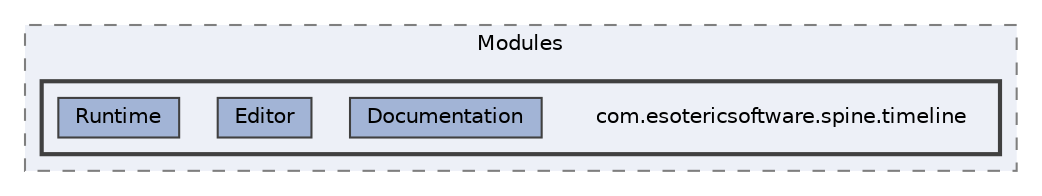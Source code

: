 digraph "external/spine-runtimes/spine-unity/Modules/com.esotericsoftware.spine.timeline"
{
 // LATEX_PDF_SIZE
  bgcolor="transparent";
  edge [fontname=Helvetica,fontsize=10,labelfontname=Helvetica,labelfontsize=10];
  node [fontname=Helvetica,fontsize=10,shape=box,height=0.2,width=0.4];
  compound=true
  subgraph clusterdir_b5ddb135aaeb8f677ad1cfcd131ced50 {
    graph [ bgcolor="#edf0f7", pencolor="grey50", label="Modules", fontname=Helvetica,fontsize=10 style="filled,dashed", URL="dir_b5ddb135aaeb8f677ad1cfcd131ced50.html",tooltip=""]
  subgraph clusterdir_7e3159bd71563cfcac4677310fb89fb1 {
    graph [ bgcolor="#edf0f7", pencolor="grey25", label="", fontname=Helvetica,fontsize=10 style="filled,bold", URL="dir_7e3159bd71563cfcac4677310fb89fb1.html",tooltip=""]
    dir_7e3159bd71563cfcac4677310fb89fb1 [shape=plaintext, label="com.esotericsoftware.spine.timeline"];
  dir_49349aa74b34c7f856df1a6ee29bd9f4 [label="Documentation", fillcolor="#a2b4d6", color="grey25", style="filled", URL="dir_49349aa74b34c7f856df1a6ee29bd9f4.html",tooltip=""];
  dir_9b096164b12f27ec4c6c9c14b5bb1e62 [label="Editor", fillcolor="#a2b4d6", color="grey25", style="filled", URL="dir_9b096164b12f27ec4c6c9c14b5bb1e62.html",tooltip=""];
  dir_544f9278c7b02e90995531826ec0000c [label="Runtime", fillcolor="#a2b4d6", color="grey25", style="filled", URL="dir_544f9278c7b02e90995531826ec0000c.html",tooltip=""];
  }
  }
}

